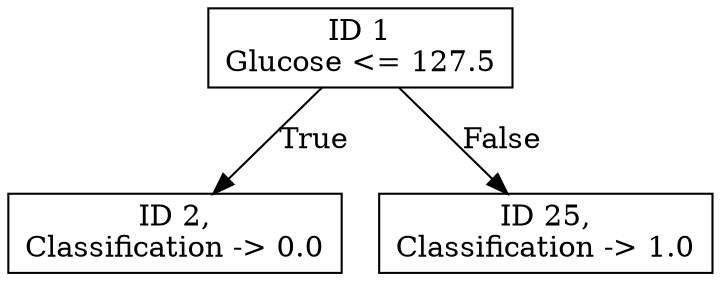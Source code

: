 digraph "Decision Tree" {
	node [shape=rectangle]
	"ID 1
Glucose <= 127.5
" -> "ID 2,
Classification -> 0.0
" [label=True]
	"ID 1
Glucose <= 127.5
" -> "ID 25,
Classification -> 1.0
" [label=False]
}

